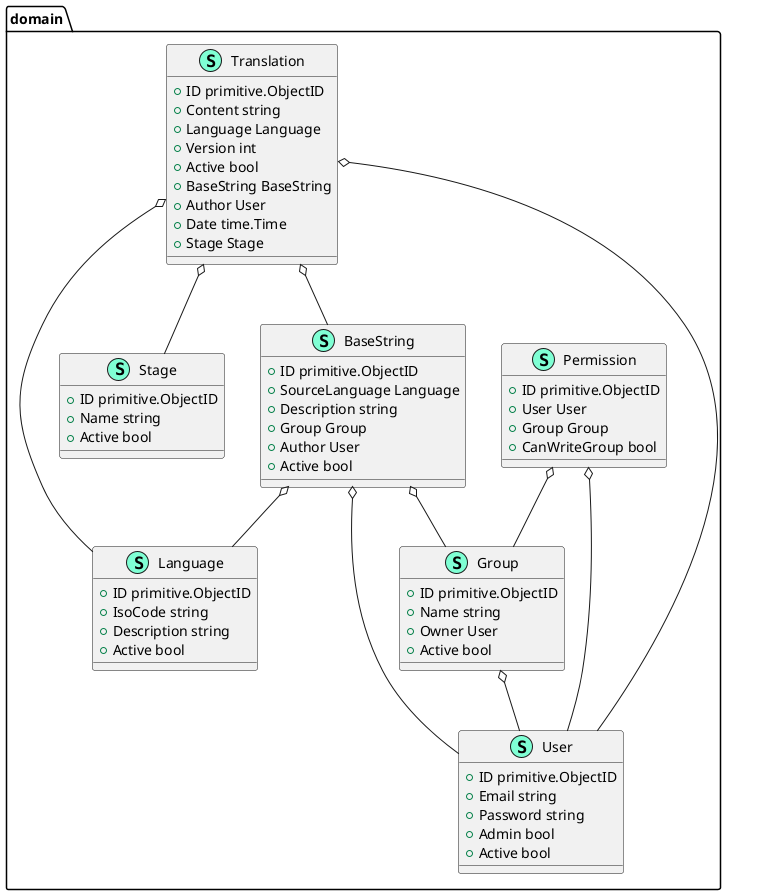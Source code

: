 @startuml
namespace domain {
    class BaseString << (S,Aquamarine) >> {
        + ID primitive.ObjectID
        + SourceLanguage Language
        + Description string
        + Group Group
        + Author User
        + Active bool

    }
    class Group << (S,Aquamarine) >> {
        + ID primitive.ObjectID
        + Name string
        + Owner User
        + Active bool

    }
    class Language << (S,Aquamarine) >> {
        + ID primitive.ObjectID
        + IsoCode string
        + Description string
        + Active bool

    }
    class Permission << (S,Aquamarine) >> {
        + ID primitive.ObjectID
        + User User
        + Group Group
        + CanWriteGroup bool

    }
    class Stage << (S,Aquamarine) >> {
        + ID primitive.ObjectID
        + Name string
        + Active bool

    }
    class Translation << (S,Aquamarine) >> {
        + ID primitive.ObjectID
        + Content string
        + Language Language
        + Version int
        + Active bool
        + BaseString BaseString
        + Author User
        + Date time.Time
        + Stage Stage

    }
    class User << (S,Aquamarine) >> {
        + ID primitive.ObjectID
        + Email string
        + Password string
        + Admin bool
        + Active bool

    }
}


"domain.BaseString" o-- "domain.Group"
"domain.BaseString" o-- "domain.Language"
"domain.BaseString" o-- "domain.User"
"domain.Group" o-- "domain.User"
"domain.Permission" o-- "domain.Group"
"domain.Permission" o-- "domain.User"
"domain.Translation" o-- "domain.BaseString"
"domain.Translation" o-- "domain.Language"
"domain.Translation" o-- "domain.Stage"
"domain.Translation" o-- "domain.User"

@enduml
